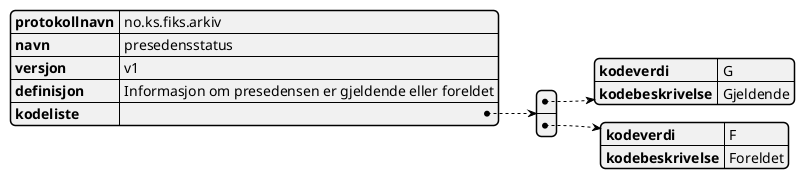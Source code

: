 @startjson
{
  "protokollnavn": "no.ks.fiks.arkiv",
  "navn": "presedensstatus",
  "versjon": "v1",
  "definisjon": "Informasjon om presedensen er gjeldende eller foreldet",
  "kodeliste": [
    {
      "kodeverdi" : "G",
      "kodebeskrivelse" : "Gjeldende"
    },
    {
      "kodeverdi" : "F",
      "kodebeskrivelse" : "Foreldet"
    }
  ]
}
@endjson
